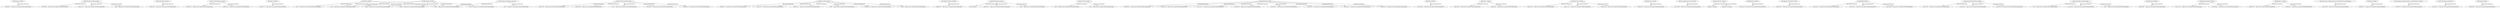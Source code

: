 digraph{
"dbr:Branting_I_Cabinet"->"'1920-06-30'^^http://www.w3.org/2001/XMLSchema#date"[label="dbp:minister3Termstart"];
"dbr:Third_Indira_Gandhi_ministry"->"'1982-09-02'^^http://www.w3.org/2001/XMLSchema#date"[label="dbp:minister3Termstart"];
"dbr:Second_Nehru_ministry"->"'1956-12-07'^^http://www.w3.org/2001/XMLSchema#date"[label="dbp:minister3Termstart"];
"dbr:P._V._Narasimha_Rao_ministry"->"'1995-02-10'^^http://www.w3.org/2001/XMLSchema#date"[label="dbp:minister3Termstart"];
"dbr:P._V._Narasimha_Rao_ministry"->"'1993-01-18'^^http://www.w3.org/2001/XMLSchema#date"[label="dbp:minister3Termstart"];
"dbr:Palme_II_Cabinet"->"'1983-01-17'^^http://www.w3.org/2001/XMLSchema#date"[label="dbp:minister3Termstart"];
"dbr:Ellen_Johnson_Sirleaf"->"'2012'^^http://www.w3.org/2001/XMLSchema#integer"[label="dbp:minister3Termstart"];
"dbr:First_Indira_Gandhi_ministry"->"'1967-03-16'^^http://www.w3.org/2001/XMLSchema#date"[label="dbp:minister3Termstart"];
"dbr:Rajiv_Gandhi_ministry"->"'1986-05-12'^^http://www.w3.org/2001/XMLSchema#date"[label="dbp:minister3Termstart"];
"dbr:Cabinet_of_Nelson_Mandela"->"'1996-04-04'^^http://www.w3.org/2001/XMLSchema#date"[label="dbp:minister3Termstart"];
"dbr:Third_Vajpayee_ministry"->"'July 2002'@en"[label="dbp:minister3Termstart"];
"dbr:First_Nehru_ministry"->"'1950'^^http://www.w3.org/2001/XMLSchema#integer"[label="dbp:minister3Termstart"];
"dbr:Stoltenberg_II_Cabinet"->"'2008-06-20'^^http://www.w3.org/2001/XMLSchema#date"[label="dbp:minister3Termstart"];
"dbr:First_Indira_Gandhi_ministry"->"'1967-09-06'^^http://www.w3.org/2001/XMLSchema#date"[label="dbp:minister3Termstart"];
"dbr:Buhl_II_Cabinet"->"'1945-05-05'^^http://www.w3.org/2001/XMLSchema#date"[label="dbp:minister3Termstart"];
"dbr:Stoltenberg_II_Cabinet"->"'2008-02-29'^^http://www.w3.org/2001/XMLSchema#date"[label="dbp:minister3Termstart"];
"dbr:First_Nehru_ministry"->"'1951'^^http://www.w3.org/2001/XMLSchema#integer"[label="dbp:minister3Termstart"];
"dbr:Rajiv_Gandhi_ministry"->"'1987-07-25'^^http://www.w3.org/2001/XMLSchema#date"[label="dbp:minister3Termstart"];
"dbr:Amato_I_Cabinet"->"'1993-03-30'^^http://www.w3.org/2001/XMLSchema#date"[label="dbp:minister3Termstart"];
"dbr:Berlusconi_II_Cabinet"->"'2004-07-16'^^http://www.w3.org/2001/XMLSchema#date"[label="dbp:minister3Termstart"];
"dbr:Hansson_II_Cabinet"->"'1939-10-14'^^http://www.w3.org/2001/XMLSchema#date"[label="dbp:minister3Termstart"];
"dbr:Rajiv_Gandhi_ministry"->"'1986-10-22'^^http://www.w3.org/2001/XMLSchema#date"[label="dbp:minister3Termstart"];
"dbr:Lars_Løkke_Rasmussen_I_Cabinet"->"'2011-03-08'^^http://www.w3.org/2001/XMLSchema#date"[label="dbp:minister3Termstart"];
"dbr:Stoltenberg_II_Cabinet"->"'2011-11-11'^^http://www.w3.org/2001/XMLSchema#date"[label="dbp:minister3Termstart"];
"dbr:First_Indira_Gandhi_ministry"->"'1970'^^http://www.w3.org/2001/XMLSchema#integer"[label="dbp:minister3Termstart"];
"dbr:Felipe_Calderón"->"'2008'^^http://www.w3.org/2001/XMLSchema#integer"[label="dbp:minister3Termstart"];
"dbr:First_Indira_Gandhi_ministry"->"'1970-06-27'^^http://www.w3.org/2001/XMLSchema#date"[label="dbp:minister3Termstart"];
"dbr:Stoltenberg_II_Cabinet"->"'2012-06-18'^^http://www.w3.org/2001/XMLSchema#date"[label="dbp:minister3Termstart"];
"dbr:Churchill_war_ministry"->"'January 1944'@en"[label="dbp:minister3Termstart"];
"dbr:Stoltenberg_II_Cabinet"->"'2012-03-23'^^http://www.w3.org/2001/XMLSchema#date"[label="dbp:minister3Termstart"];
"dbr:Branting_II_Cabinet"->"'1921-10-13'^^http://www.w3.org/2001/XMLSchema#date"[label="dbp:minister3Termstart"];
"dbr:Stoltenberg_II_Cabinet"->"'2012-09-21'^^http://www.w3.org/2001/XMLSchema#date"[label="dbp:minister3Termstart"];
"dbr:Maltese_Government_2003-08"->"'2004-07-03'^^http://www.w3.org/2001/XMLSchema#date"[label="dbp:minister3Termstart"];
"dbr:Reinfeldt_Cabinet"->"'2010-10-05'^^http://www.w3.org/2001/XMLSchema#date"[label="dbp:minister3Termstart"];
"dbr:Felipe_Calderón"->"'2011'^^http://www.w3.org/2001/XMLSchema#integer"[label="dbp:minister3Termstart"];
"dbr:Rajiv_Gandhi_ministry"->"'1987'^^http://www.w3.org/2001/XMLSchema#integer"[label="dbp:minister3Termstart"];
"dbr:Second_United_Indonesia_Cabinet"->"'2013-10-01'^^http://www.w3.org/2001/XMLSchema#date"[label="dbp:minister3Termstart"];
"dbr:Stoltenberg_II_Cabinet"->"'2011-01-01'^^http://www.w3.org/2001/XMLSchema#date"[label="dbp:minister3Termstart"];
"dbr:Berlusconi_II_Cabinet"->"'2002-11-14'^^http://www.w3.org/2001/XMLSchema#date"[label="dbp:minister3Termstart"];
"dbr:Second_Indira_Gandhi_ministry"->"'1975'^^http://www.w3.org/2001/XMLSchema#integer"[label="dbp:minister3Termstart"];
"dbr:Third_Indira_Gandhi_ministry"->"'1982-01-15'^^http://www.w3.org/2001/XMLSchema#date"[label="dbp:minister3Termstart"];
"dbr:Ellen_Johnson_Sirleaf"->"'2009'^^http://www.w3.org/2001/XMLSchema#integer"[label="dbp:minister3Termstart"];
"dbr:Felipe_Calderón"->"'2012'^^http://www.w3.org/2001/XMLSchema#integer"[label="dbp:minister3Termstart"];
"dbr:Presidency_of_Benigno_Aquino_III"->"'2013'^^http://www.w3.org/2001/XMLSchema#integer"[label="dbp:minister3Termstart"];
"dbr:Third_Vajpayee_ministry"->"'2001-10-21'^^http://www.w3.org/2001/XMLSchema#date"[label="dbp:minister3Termstart"];
"dbr:Ellen_Johnson_Sirleaf"->"'2008'^^http://www.w3.org/2001/XMLSchema#integer"[label="dbp:minister3Termstart"];
"dbr:Second_United_Indonesia_Cabinet"->"'2012-06-14'^^http://www.w3.org/2001/XMLSchema#date"[label="dbp:minister3Termstart"];
"dbr:Second_United_Indonesia_Cabinet"->"'2014-07-14'^^http://www.w3.org/2001/XMLSchema#date"[label="dbp:minister3Termstart"];
"dbr:Hansson_III_Cabinet"->"'1944-09-30'^^http://www.w3.org/2001/XMLSchema#date"[label="dbp:minister3Termstart"];
"dbr:Thorning-Schmidt_I_Cabinet"->"'2013-12-12'^^http://www.w3.org/2001/XMLSchema#date"[label="dbp:minister3Termstart"];
"dbr:Reinfeldt_Cabinet"->"'2007-09-12'^^http://www.w3.org/2001/XMLSchema#date"[label="dbp:minister3Termstart"];
"dbr:Kekkonen_I_Cabinet"->"'1950-09-30'^^http://www.w3.org/2001/XMLSchema#date"[label="dbp:minister3Termstart"];
"dbr:Churchill_war_ministry"->"'September 1943'@en"[label="dbp:minister3Termstart"];
"dbr:Second_term_of_Donald_Tsang_as_Chief_Executive_of_Hong_Kong"->"'2011-06-28'^^http://www.w3.org/2001/XMLSchema#date"[label="dbp:minister3Termstart"];
"dbr:Third_Vajpayee_ministry"->"'2001'^^http://www.w3.org/2001/XMLSchema#integer"[label="dbp:minister3Termstart"];
"dbr:Rajiv_Gandhi_ministry"->"'1986-03-12'^^http://www.w3.org/2001/XMLSchema#date"[label="dbp:minister3Termstart"];
"dbr:Presidency_of_Benigno_Aquino_III"->"'2010'^^http://www.w3.org/2001/XMLSchema#integer"[label="dbp:minister3Termstart"];
"dbr:Prodi_II_Cabinet"->"'2008-02-07'^^http://www.w3.org/2001/XMLSchema#date"[label="dbp:minister3Termstart"];
"dbr:Amato_I_Cabinet"->"'1992-08-01'^^http://www.w3.org/2001/XMLSchema#date"[label="dbp:minister3Termstart"];
"dbr:Felipe_Calderón"->"'2010'^^http://www.w3.org/2001/XMLSchema#integer"[label="dbp:minister3Termstart"];
"dbr:Kekkonen_I_Cabinet"->"'1950-03-31'^^http://www.w3.org/2001/XMLSchema#date"[label="dbp:minister3Termstart"];
"dbr:Second_term_of_Edmund_Ho_as_Chief_Executive_of_Macau"->"'2007-02-13'^^http://www.w3.org/2001/XMLSchema#date"[label="dbp:minister3Termstart"];
"dbr:First_Faymann_government"->"'2011-04-21'^^http://www.w3.org/2001/XMLSchema#date"[label="dbp:minister3Termstart"];
"dbr:Berlusconi_II_Cabinet"->"'2004-12-03'^^http://www.w3.org/2001/XMLSchema#date"[label="dbp:minister3Termstart"];
"dbr:Second_Indira_Gandhi_ministry"->"'1973-02-05'^^http://www.w3.org/2001/XMLSchema#date"[label="dbp:minister3Termstart"];
"dbr:Ellen_Johnson_Sirleaf"->"'2010'^^http://www.w3.org/2001/XMLSchema#integer"[label="dbp:minister3Termstart"];
"dbr:Second_Indira_Gandhi_ministry"->"'1974'^^http://www.w3.org/2001/XMLSchema#integer"[label="dbp:minister3Termstart"];
"dbr:Reinfeldt_Cabinet"->"'2012-03-29'^^http://www.w3.org/2001/XMLSchema#date"[label="dbp:minister3Termstart"];
"dbr:Thorning-Schmidt_I_Cabinet"->"'2013-08-09'^^http://www.w3.org/2001/XMLSchema#date"[label="dbp:minister3Termstart"];
"dbr:Ellen_Johnson_Sirleaf"->"'2007'^^http://www.w3.org/2001/XMLSchema#integer"[label="dbp:minister3Termstart"];
"dbr:Third_Indira_Gandhi_ministry"->"'1984'^^http://www.w3.org/2001/XMLSchema#integer"[label="dbp:minister3Termstart"];
"dbr:First_Indira_Gandhi_ministry"->"'1969-02-14'^^http://www.w3.org/2001/XMLSchema#date"[label="dbp:minister3Termstart"];
"dbr:Rajiv_Gandhi_ministry"->"'1986'^^http://www.w3.org/2001/XMLSchema#integer"[label="dbp:minister3Termstart"];
"dbr:Stoltenberg_II_Cabinet"->"'2009-10-20'^^http://www.w3.org/2001/XMLSchema#date"[label="dbp:minister3Termstart"];
"dbr:Kivimäki_Cabinet"->"'1936-03-06'^^http://www.w3.org/2001/XMLSchema#date"[label="dbp:minister3Termstart"];
"dbr:Felipe_Calderón"->"'2009'^^http://www.w3.org/2001/XMLSchema#integer"[label="dbp:minister3Termstart"];
}
